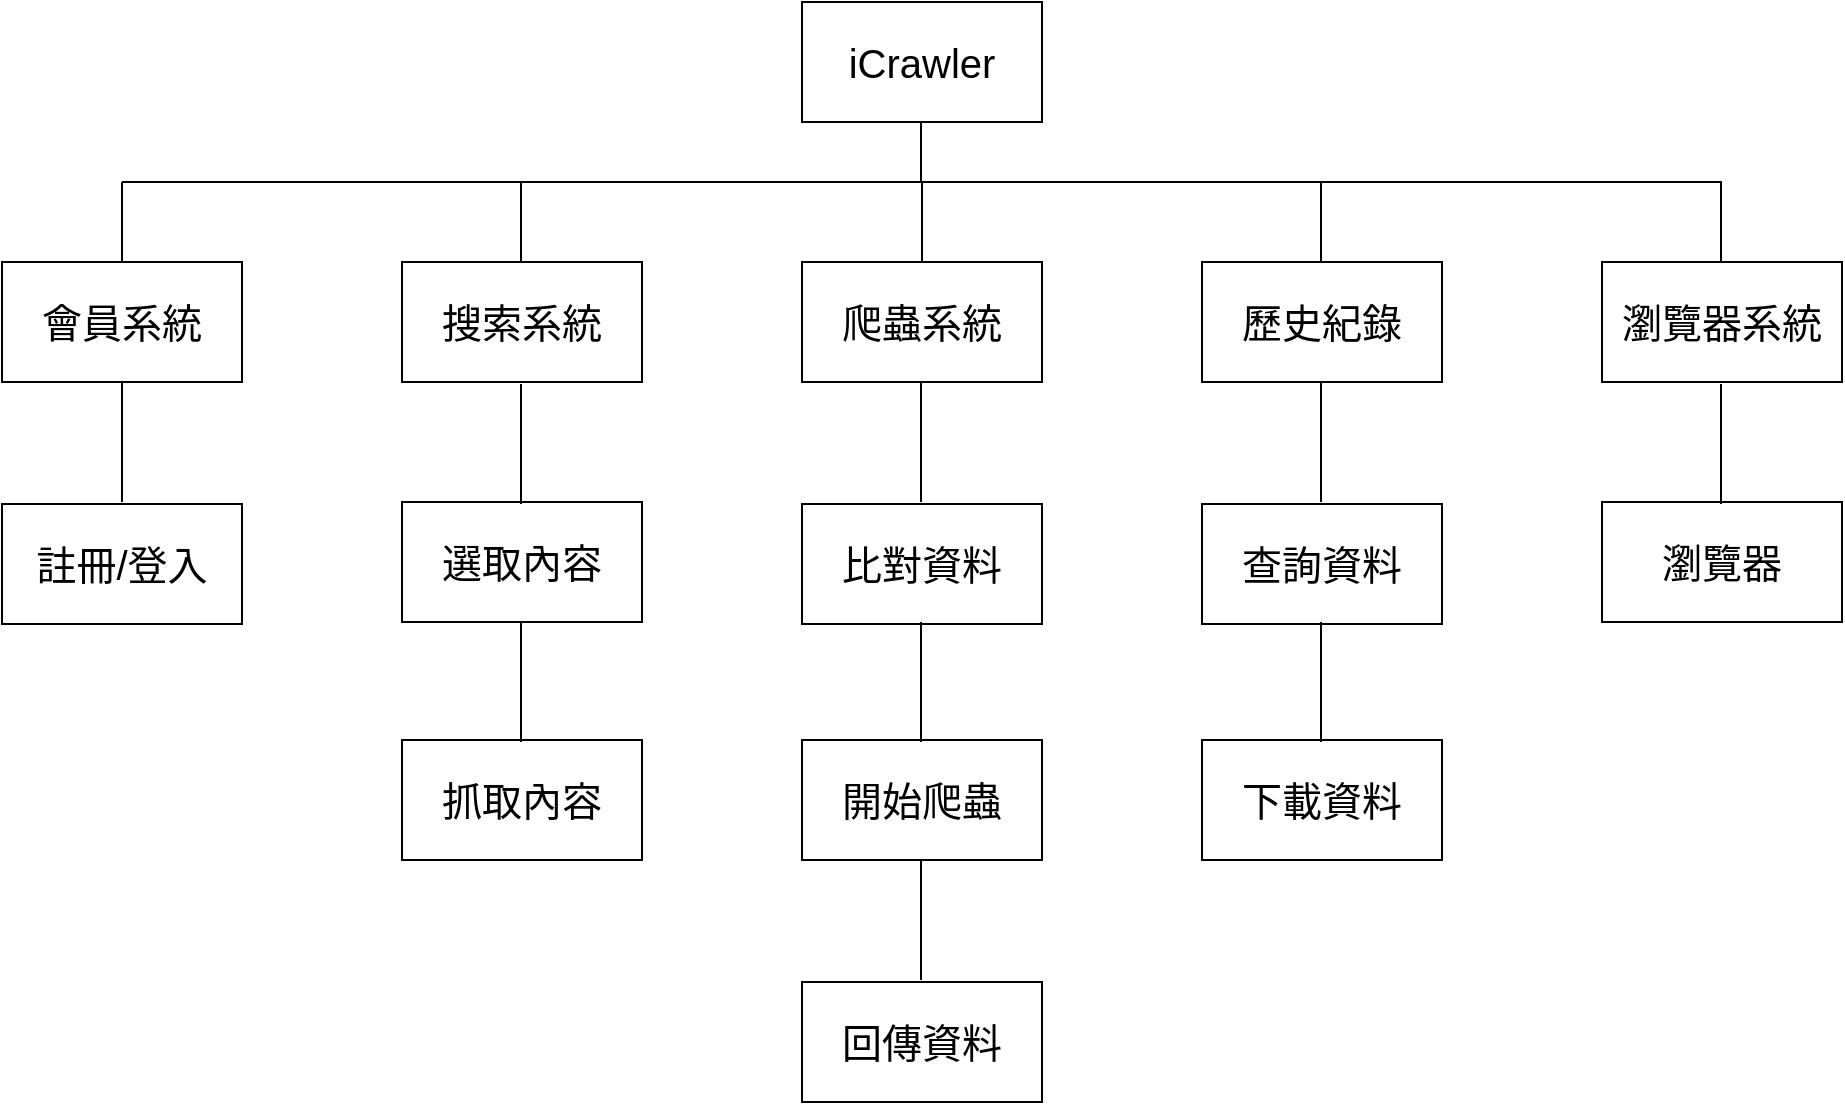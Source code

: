 <mxfile version="22.1.3" type="device">
  <diagram name="第 1 页" id="8Goata_C4mtGEVAOtsTr">
    <mxGraphModel dx="1386" dy="785" grid="1" gridSize="10" guides="1" tooltips="1" connect="1" arrows="1" fold="1" page="1" pageScale="1" pageWidth="827" pageHeight="1169" math="0" shadow="0">
      <root>
        <mxCell id="0" />
        <mxCell id="1" parent="0" />
        <mxCell id="AqN7fXOnnvGa0q25064H-11" value="iCrawler" style="rounded=0;whiteSpace=wrap;html=1;fontSize=20;" parent="1" vertex="1">
          <mxGeometry x="760" y="110" width="120" height="60" as="geometry" />
        </mxCell>
        <mxCell id="AqN7fXOnnvGa0q25064H-14" value="搜索系統" style="rounded=0;whiteSpace=wrap;html=1;fontSize=20;" parent="1" vertex="1">
          <mxGeometry x="560" y="240" width="120" height="60" as="geometry" />
        </mxCell>
        <mxCell id="AqN7fXOnnvGa0q25064H-15" value="註冊/登入" style="rounded=0;whiteSpace=wrap;html=1;fontSize=20;" parent="1" vertex="1">
          <mxGeometry x="360" y="361" width="120" height="60" as="geometry" />
        </mxCell>
        <mxCell id="AqN7fXOnnvGa0q25064H-17" value="會員系統" style="rounded=0;whiteSpace=wrap;html=1;fontSize=20;" parent="1" vertex="1">
          <mxGeometry x="360" y="240" width="120" height="60" as="geometry" />
        </mxCell>
        <mxCell id="AqN7fXOnnvGa0q25064H-22" value="抓取內容" style="rounded=0;whiteSpace=wrap;html=1;fontSize=20;" parent="1" vertex="1">
          <mxGeometry x="560" y="479" width="120" height="60" as="geometry" />
        </mxCell>
        <mxCell id="AqN7fXOnnvGa0q25064H-29" value="爬蟲系統" style="rounded=0;whiteSpace=wrap;html=1;fontSize=20;container=0;" parent="1" vertex="1">
          <mxGeometry x="760" y="240" width="120" height="60" as="geometry" />
        </mxCell>
        <mxCell id="AqN7fXOnnvGa0q25064H-45" value="選取內容" style="rounded=0;whiteSpace=wrap;html=1;fontSize=20;" parent="1" vertex="1">
          <mxGeometry x="560" y="360" width="120" height="60" as="geometry" />
        </mxCell>
        <mxCell id="AqN7fXOnnvGa0q25064H-46" value="比對資料" style="rounded=0;whiteSpace=wrap;html=1;fontSize=20;container=0;" parent="1" vertex="1">
          <mxGeometry x="760" y="361" width="120" height="60" as="geometry" />
        </mxCell>
        <mxCell id="JLf1tRIx2tKbjudCVXi8-11" value="開始爬蟲" style="rounded=0;whiteSpace=wrap;html=1;fontSize=20;container=0;" parent="1" vertex="1">
          <mxGeometry x="760" y="479" width="120" height="60" as="geometry" />
        </mxCell>
        <mxCell id="JLf1tRIx2tKbjudCVXi8-13" value="回傳資料" style="rounded=0;whiteSpace=wrap;html=1;fontSize=20;container=0;" parent="1" vertex="1">
          <mxGeometry x="760" y="600" width="120" height="60" as="geometry" />
        </mxCell>
        <mxCell id="JLf1tRIx2tKbjudCVXi8-18" value="歷史紀錄" style="rounded=0;whiteSpace=wrap;html=1;fontSize=20;container=0;" parent="1" vertex="1">
          <mxGeometry x="960" y="240" width="120" height="60" as="geometry" />
        </mxCell>
        <mxCell id="JLf1tRIx2tKbjudCVXi8-19" value="查詢資料" style="rounded=0;whiteSpace=wrap;html=1;fontSize=20;container=0;" parent="1" vertex="1">
          <mxGeometry x="960" y="361" width="120" height="60" as="geometry" />
        </mxCell>
        <mxCell id="JLf1tRIx2tKbjudCVXi8-20" value="下載資料" style="rounded=0;whiteSpace=wrap;html=1;fontSize=20;container=0;" parent="1" vertex="1">
          <mxGeometry x="960" y="479" width="120" height="60" as="geometry" />
        </mxCell>
        <mxCell id="JLf1tRIx2tKbjudCVXi8-23" value="" style="endArrow=none;html=1;rounded=0;" parent="1" edge="1">
          <mxGeometry width="50" height="50" relative="1" as="geometry">
            <mxPoint x="819.5" y="200" as="sourcePoint" />
            <mxPoint x="819.5" y="170" as="targetPoint" />
          </mxGeometry>
        </mxCell>
        <mxCell id="JLf1tRIx2tKbjudCVXi8-24" value="" style="endArrow=none;html=1;rounded=0;" parent="1" edge="1">
          <mxGeometry width="50" height="50" relative="1" as="geometry">
            <mxPoint x="420" y="200" as="sourcePoint" />
            <mxPoint x="1220" y="200" as="targetPoint" />
          </mxGeometry>
        </mxCell>
        <mxCell id="JLf1tRIx2tKbjudCVXi8-25" value="" style="endArrow=none;html=1;rounded=0;exitX=0.5;exitY=0;exitDx=0;exitDy=0;" parent="1" source="AqN7fXOnnvGa0q25064H-17" edge="1">
          <mxGeometry width="50" height="50" relative="1" as="geometry">
            <mxPoint x="370" y="250" as="sourcePoint" />
            <mxPoint x="420" y="200" as="targetPoint" />
          </mxGeometry>
        </mxCell>
        <mxCell id="JLf1tRIx2tKbjudCVXi8-26" value="" style="endArrow=none;html=1;rounded=0;exitX=0.5;exitY=0;exitDx=0;exitDy=0;" parent="1" edge="1">
          <mxGeometry width="50" height="50" relative="1" as="geometry">
            <mxPoint x="619.5" y="240" as="sourcePoint" />
            <mxPoint x="619.5" y="200" as="targetPoint" />
          </mxGeometry>
        </mxCell>
        <mxCell id="JLf1tRIx2tKbjudCVXi8-27" value="" style="endArrow=none;html=1;rounded=0;exitX=0.5;exitY=0;exitDx=0;exitDy=0;" parent="1" edge="1">
          <mxGeometry width="50" height="50" relative="1" as="geometry">
            <mxPoint x="820" y="240" as="sourcePoint" />
            <mxPoint x="820" y="200" as="targetPoint" />
          </mxGeometry>
        </mxCell>
        <mxCell id="JLf1tRIx2tKbjudCVXi8-28" value="" style="endArrow=none;html=1;rounded=0;exitX=0.5;exitY=0;exitDx=0;exitDy=0;" parent="1" edge="1">
          <mxGeometry width="50" height="50" relative="1" as="geometry">
            <mxPoint x="1019.5" y="240" as="sourcePoint" />
            <mxPoint x="1019.5" y="200" as="targetPoint" />
          </mxGeometry>
        </mxCell>
        <mxCell id="JLf1tRIx2tKbjudCVXi8-29" value="" style="endArrow=none;html=1;rounded=0;" parent="1" edge="1">
          <mxGeometry width="50" height="50" relative="1" as="geometry">
            <mxPoint x="420" y="360" as="sourcePoint" />
            <mxPoint x="420" y="300" as="targetPoint" />
          </mxGeometry>
        </mxCell>
        <mxCell id="JLf1tRIx2tKbjudCVXi8-30" value="" style="endArrow=none;html=1;rounded=0;" parent="1" edge="1">
          <mxGeometry width="50" height="50" relative="1" as="geometry">
            <mxPoint x="619.5" y="361" as="sourcePoint" />
            <mxPoint x="619.5" y="301" as="targetPoint" />
          </mxGeometry>
        </mxCell>
        <mxCell id="JLf1tRIx2tKbjudCVXi8-31" value="" style="endArrow=none;html=1;rounded=0;" parent="1" edge="1">
          <mxGeometry width="50" height="50" relative="1" as="geometry">
            <mxPoint x="619.5" y="480" as="sourcePoint" />
            <mxPoint x="619.5" y="420" as="targetPoint" />
          </mxGeometry>
        </mxCell>
        <mxCell id="JLf1tRIx2tKbjudCVXi8-33" value="" style="endArrow=none;html=1;rounded=0;" parent="1" edge="1">
          <mxGeometry width="50" height="50" relative="1" as="geometry">
            <mxPoint x="819.5" y="360" as="sourcePoint" />
            <mxPoint x="819.5" y="300" as="targetPoint" />
          </mxGeometry>
        </mxCell>
        <mxCell id="JLf1tRIx2tKbjudCVXi8-34" value="" style="endArrow=none;html=1;rounded=0;" parent="1" edge="1">
          <mxGeometry width="50" height="50" relative="1" as="geometry">
            <mxPoint x="819.5" y="480" as="sourcePoint" />
            <mxPoint x="819.5" y="420" as="targetPoint" />
          </mxGeometry>
        </mxCell>
        <mxCell id="JLf1tRIx2tKbjudCVXi8-35" value="" style="endArrow=none;html=1;rounded=0;" parent="1" edge="1">
          <mxGeometry width="50" height="50" relative="1" as="geometry">
            <mxPoint x="819.5" y="599" as="sourcePoint" />
            <mxPoint x="819.5" y="539" as="targetPoint" />
          </mxGeometry>
        </mxCell>
        <mxCell id="JLf1tRIx2tKbjudCVXi8-36" value="" style="endArrow=none;html=1;rounded=0;" parent="1" edge="1">
          <mxGeometry width="50" height="50" relative="1" as="geometry">
            <mxPoint x="1019.5" y="480" as="sourcePoint" />
            <mxPoint x="1019.5" y="420" as="targetPoint" />
          </mxGeometry>
        </mxCell>
        <mxCell id="JLf1tRIx2tKbjudCVXi8-37" value="" style="endArrow=none;html=1;rounded=0;" parent="1" edge="1">
          <mxGeometry width="50" height="50" relative="1" as="geometry">
            <mxPoint x="1019.5" y="360" as="sourcePoint" />
            <mxPoint x="1019.5" y="300" as="targetPoint" />
          </mxGeometry>
        </mxCell>
        <mxCell id="QkrA3jREUu2kG9FHIevp-1" value="瀏覽器系統" style="rounded=0;whiteSpace=wrap;html=1;fontSize=20;container=0;" vertex="1" parent="1">
          <mxGeometry x="1160" y="240" width="120" height="60" as="geometry" />
        </mxCell>
        <mxCell id="QkrA3jREUu2kG9FHIevp-2" value="瀏覽器" style="rounded=0;whiteSpace=wrap;html=1;fontSize=20;container=0;" vertex="1" parent="1">
          <mxGeometry x="1160" y="360" width="120" height="60" as="geometry" />
        </mxCell>
        <mxCell id="QkrA3jREUu2kG9FHIevp-3" value="" style="endArrow=none;html=1;rounded=0;exitX=0.5;exitY=0;exitDx=0;exitDy=0;" edge="1" parent="1">
          <mxGeometry width="50" height="50" relative="1" as="geometry">
            <mxPoint x="1219.5" y="240" as="sourcePoint" />
            <mxPoint x="1219.5" y="200" as="targetPoint" />
          </mxGeometry>
        </mxCell>
        <mxCell id="QkrA3jREUu2kG9FHIevp-4" value="" style="endArrow=none;html=1;rounded=0;" edge="1" parent="1">
          <mxGeometry width="50" height="50" relative="1" as="geometry">
            <mxPoint x="1219.5" y="361" as="sourcePoint" />
            <mxPoint x="1219.5" y="301" as="targetPoint" />
          </mxGeometry>
        </mxCell>
      </root>
    </mxGraphModel>
  </diagram>
</mxfile>
